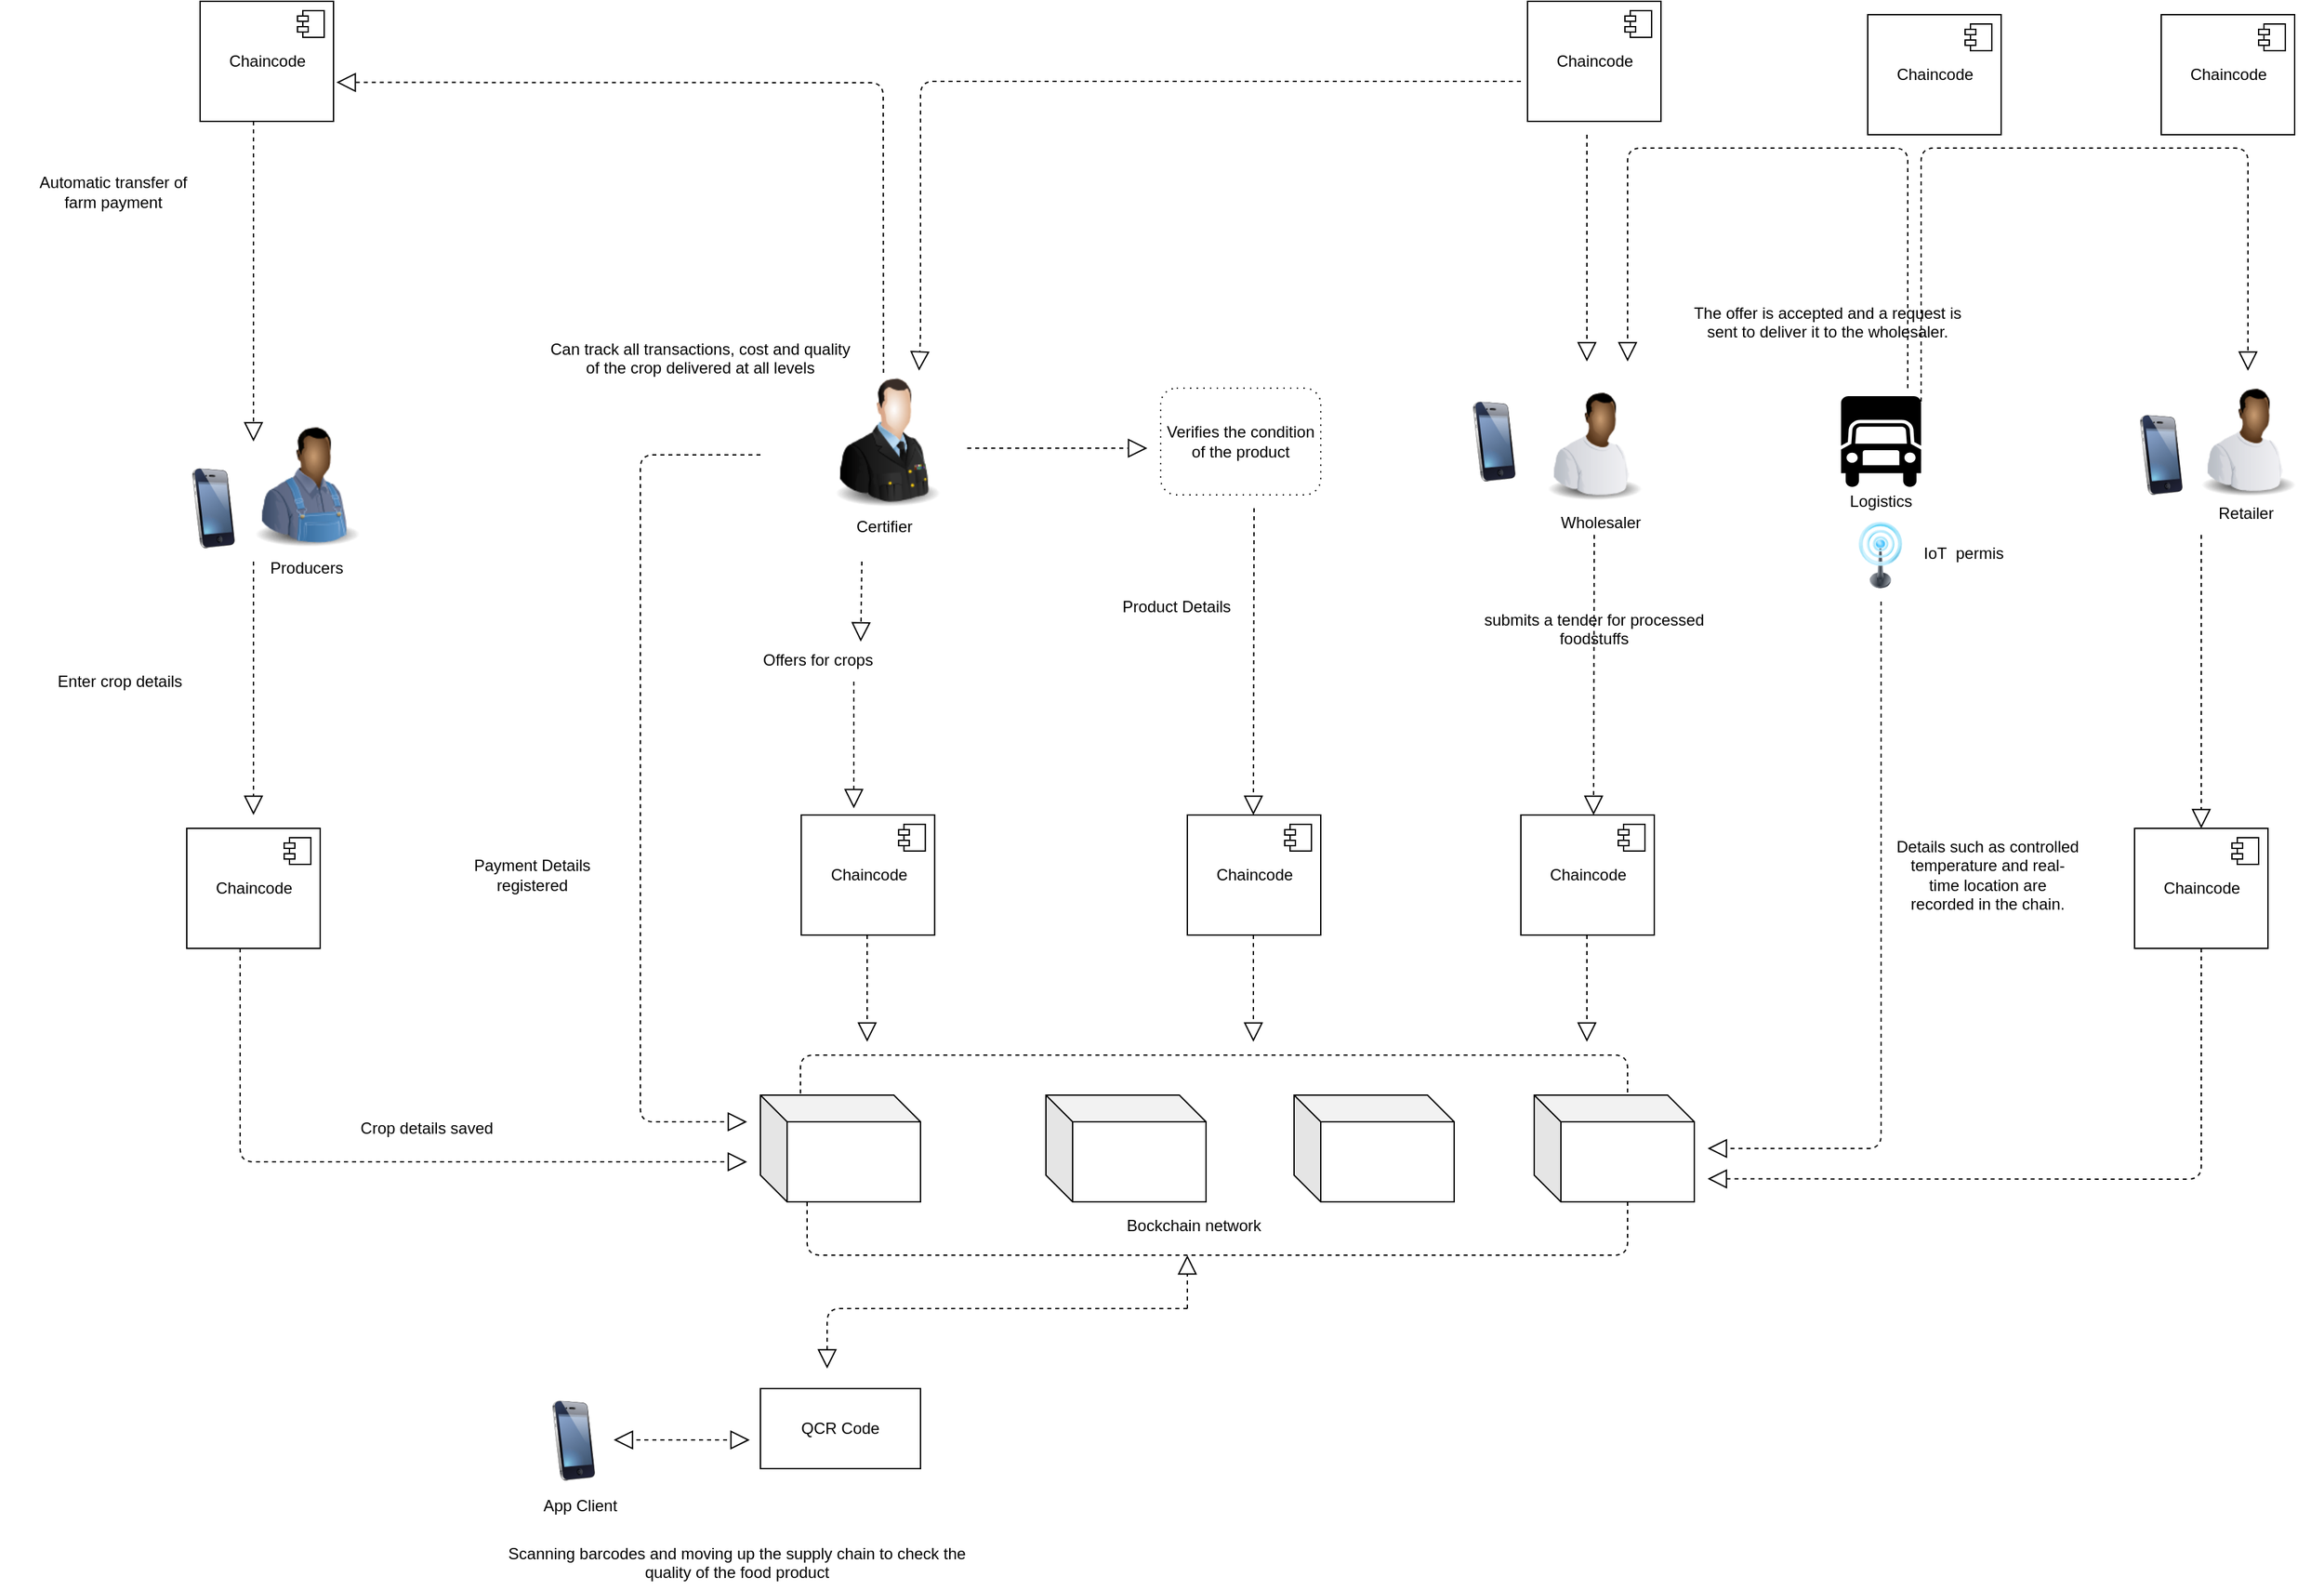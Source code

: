 <mxfile version="13.0.3" type="github">
  <diagram id="vHJE2rFWAPaihzXbD_Ew" name="Page-1">
    <mxGraphModel dx="2346" dy="689" grid="1" gridSize="10" guides="1" tooltips="1" connect="1" arrows="1" fold="1" page="1" pageScale="1" pageWidth="827" pageHeight="1169" math="0" shadow="0">
      <root>
        <mxCell id="0" />
        <mxCell id="1" parent="0" />
        <mxCell id="NUDlVZkMJnaIU51o0jNd-1" value="Chaincode" style="html=1;dropTarget=0;" parent="1" vertex="1">
          <mxGeometry x="-220" y="60" width="100" height="90" as="geometry" />
        </mxCell>
        <mxCell id="NUDlVZkMJnaIU51o0jNd-2" value="" style="shape=component;jettyWidth=8;jettyHeight=4;" parent="NUDlVZkMJnaIU51o0jNd-1" vertex="1">
          <mxGeometry x="1" width="20" height="20" relative="1" as="geometry">
            <mxPoint x="-27" y="7" as="offset" />
          </mxGeometry>
        </mxCell>
        <mxCell id="NUDlVZkMJnaIU51o0jNd-5" value="Chaincode" style="html=1;dropTarget=0;" parent="1" vertex="1">
          <mxGeometry x="-230" y="680" width="100" height="90" as="geometry" />
        </mxCell>
        <mxCell id="NUDlVZkMJnaIU51o0jNd-6" value="" style="shape=component;jettyWidth=8;jettyHeight=4;" parent="NUDlVZkMJnaIU51o0jNd-5" vertex="1">
          <mxGeometry x="1" width="20" height="20" relative="1" as="geometry">
            <mxPoint x="-27" y="7" as="offset" />
          </mxGeometry>
        </mxCell>
        <mxCell id="NUDlVZkMJnaIU51o0jNd-7" value="" style="image;html=1;labelBackgroundColor=#ffffff;image=img/lib/clip_art/people/Farmer_Man_Black_128x128.png" parent="1" vertex="1">
          <mxGeometry x="-190" y="360" width="100" height="120" as="geometry" />
        </mxCell>
        <mxCell id="NUDlVZkMJnaIU51o0jNd-8" value="" style="image;html=1;labelBackgroundColor=#ffffff;image=img/lib/clip_art/telecommunication/iPhone_128x128.png" parent="1" vertex="1">
          <mxGeometry x="-240" y="410" width="60" height="60" as="geometry" />
        </mxCell>
        <mxCell id="NUDlVZkMJnaIU51o0jNd-9" value="Chaincode" style="html=1;dropTarget=0;" parent="1" vertex="1">
          <mxGeometry x="230.6" y="670" width="100" height="90" as="geometry" />
        </mxCell>
        <mxCell id="NUDlVZkMJnaIU51o0jNd-10" value="" style="shape=component;jettyWidth=8;jettyHeight=4;" parent="NUDlVZkMJnaIU51o0jNd-9" vertex="1">
          <mxGeometry x="1" width="20" height="20" relative="1" as="geometry">
            <mxPoint x="-27" y="7" as="offset" />
          </mxGeometry>
        </mxCell>
        <mxCell id="NUDlVZkMJnaIU51o0jNd-11" value="Chaincode" style="html=1;dropTarget=0;" parent="1" vertex="1">
          <mxGeometry x="520" y="670" width="100" height="90" as="geometry" />
        </mxCell>
        <mxCell id="NUDlVZkMJnaIU51o0jNd-12" value="" style="shape=component;jettyWidth=8;jettyHeight=4;" parent="NUDlVZkMJnaIU51o0jNd-11" vertex="1">
          <mxGeometry x="1" width="20" height="20" relative="1" as="geometry">
            <mxPoint x="-27" y="7" as="offset" />
          </mxGeometry>
        </mxCell>
        <mxCell id="NUDlVZkMJnaIU51o0jNd-13" value="" style="endArrow=block;dashed=1;endFill=0;endSize=12;html=1;entryX=1.022;entryY=0.675;entryDx=0;entryDy=0;entryPerimeter=0;exitX=0.596;exitY=-0.013;exitDx=0;exitDy=0;exitPerimeter=0;" parent="1" target="NUDlVZkMJnaIU51o0jNd-1" edge="1">
          <mxGeometry width="160" relative="1" as="geometry">
            <mxPoint x="292.235" y="338.557" as="sourcePoint" />
            <mxPoint x="180" y="120" as="targetPoint" />
            <Array as="points">
              <mxPoint x="292" y="121" />
            </Array>
          </mxGeometry>
        </mxCell>
        <mxCell id="NUDlVZkMJnaIU51o0jNd-14" value="" style="endArrow=block;dashed=1;endFill=0;endSize=12;html=1;entryX=0.1;entryY=0.25;entryDx=0;entryDy=0;entryPerimeter=0;" parent="1" target="NUDlVZkMJnaIU51o0jNd-7" edge="1">
          <mxGeometry width="160" relative="1" as="geometry">
            <mxPoint x="-180" y="150" as="sourcePoint" />
            <mxPoint x="-20" y="150" as="targetPoint" />
          </mxGeometry>
        </mxCell>
        <mxCell id="NUDlVZkMJnaIU51o0jNd-15" value="" style="endArrow=block;dashed=1;endFill=0;endSize=12;html=1;entryX=0.1;entryY=0.25;entryDx=0;entryDy=0;entryPerimeter=0;" parent="1" edge="1">
          <mxGeometry width="160" relative="1" as="geometry">
            <mxPoint x="-180" y="480" as="sourcePoint" />
            <mxPoint x="-180" y="670" as="targetPoint" />
          </mxGeometry>
        </mxCell>
        <mxCell id="NUDlVZkMJnaIU51o0jNd-18" value="" style="shape=cube;whiteSpace=wrap;html=1;boundedLbl=1;backgroundOutline=1;darkOpacity=0.05;darkOpacity2=0.1;" parent="1" vertex="1">
          <mxGeometry x="200" y="880" width="120" height="80" as="geometry" />
        </mxCell>
        <mxCell id="NUDlVZkMJnaIU51o0jNd-19" value="" style="shape=cube;whiteSpace=wrap;html=1;boundedLbl=1;backgroundOutline=1;darkOpacity=0.05;darkOpacity2=0.1;" parent="1" vertex="1">
          <mxGeometry x="414" y="880" width="120" height="80" as="geometry" />
        </mxCell>
        <mxCell id="NUDlVZkMJnaIU51o0jNd-20" value="" style="shape=cube;whiteSpace=wrap;html=1;boundedLbl=1;backgroundOutline=1;darkOpacity=0.05;darkOpacity2=0.1;" parent="1" vertex="1">
          <mxGeometry x="600" y="880" width="120" height="80" as="geometry" />
        </mxCell>
        <mxCell id="NUDlVZkMJnaIU51o0jNd-21" value="" style="shape=cube;whiteSpace=wrap;html=1;boundedLbl=1;backgroundOutline=1;darkOpacity=0.05;darkOpacity2=0.1;" parent="1" vertex="1">
          <mxGeometry x="780" y="880" width="120" height="80" as="geometry" />
        </mxCell>
        <mxCell id="NUDlVZkMJnaIU51o0jNd-22" value="" style="endArrow=block;dashed=1;endFill=0;endSize=12;html=1;fontStyle=1" parent="1" edge="1">
          <mxGeometry width="160" relative="1" as="geometry">
            <mxPoint x="355" y="395" as="sourcePoint" />
            <mxPoint x="490" y="395" as="targetPoint" />
          </mxGeometry>
        </mxCell>
        <mxCell id="NUDlVZkMJnaIU51o0jNd-23" value="&lt;span style=&quot;font-size: 12px&quot;&gt;Verifies the condition of the product&lt;/span&gt;" style="shape=ext;rounded=1;html=1;whiteSpace=wrap;dashed=1;dashPattern=1 4;" parent="1" vertex="1">
          <mxGeometry x="500" y="350" width="120" height="80" as="geometry" />
        </mxCell>
        <mxCell id="NUDlVZkMJnaIU51o0jNd-25" value="" style="endArrow=block;dashed=1;endFill=0;endSize=12;html=1;fontStyle=1" parent="1" edge="1">
          <mxGeometry width="160" relative="1" as="geometry">
            <mxPoint x="200" y="400" as="sourcePoint" />
            <mxPoint x="190" y="900" as="targetPoint" />
            <Array as="points">
              <mxPoint x="110" y="400" />
              <mxPoint x="110" y="900" />
            </Array>
          </mxGeometry>
        </mxCell>
        <mxCell id="NUDlVZkMJnaIU51o0jNd-26" value="" style="endArrow=block;dashed=1;endFill=0;endSize=12;html=1;fontStyle=1" parent="1" edge="1">
          <mxGeometry width="160" relative="1" as="geometry">
            <mxPoint x="280" y="760" as="sourcePoint" />
            <mxPoint x="280" y="840" as="targetPoint" />
          </mxGeometry>
        </mxCell>
        <mxCell id="NUDlVZkMJnaIU51o0jNd-27" value="" style="endArrow=block;dashed=1;endFill=0;endSize=12;html=1;fontStyle=1" parent="1" edge="1">
          <mxGeometry width="160" relative="1" as="geometry">
            <mxPoint x="569.5" y="760" as="sourcePoint" />
            <mxPoint x="569.5" y="840" as="targetPoint" />
          </mxGeometry>
        </mxCell>
        <mxCell id="NUDlVZkMJnaIU51o0jNd-28" value="" style="endArrow=block;dashed=1;endFill=0;endSize=12;html=1;fontStyle=1" parent="1" edge="1">
          <mxGeometry width="160" relative="1" as="geometry">
            <mxPoint x="-190" y="770" as="sourcePoint" />
            <mxPoint x="190" y="930" as="targetPoint" />
            <Array as="points">
              <mxPoint x="-190" y="930" />
            </Array>
          </mxGeometry>
        </mxCell>
        <mxCell id="NUDlVZkMJnaIU51o0jNd-29" value="" style="endArrow=none;dashed=1;html=1;exitX=0;exitY=0;exitDx=70;exitDy=80;exitPerimeter=0;entryX=0.333;entryY=1;entryDx=0;entryDy=0;entryPerimeter=0;" parent="1" source="NUDlVZkMJnaIU51o0jNd-21" edge="1">
          <mxGeometry width="50" height="50" relative="1" as="geometry">
            <mxPoint x="775" y="960" as="sourcePoint" />
            <mxPoint x="234.96" y="960" as="targetPoint" />
            <Array as="points">
              <mxPoint x="850" y="1000" />
              <mxPoint x="235" y="1000" />
            </Array>
          </mxGeometry>
        </mxCell>
        <mxCell id="NUDlVZkMJnaIU51o0jNd-30" value="" style="endArrow=none;dashed=1;html=1;exitX=0.583;exitY=-0.025;exitDx=0;exitDy=0;exitPerimeter=0;" parent="1" source="NUDlVZkMJnaIU51o0jNd-21" edge="1">
          <mxGeometry width="50" height="50" relative="1" as="geometry">
            <mxPoint x="780" y="870" as="sourcePoint" />
            <mxPoint x="230" y="880" as="targetPoint" />
            <Array as="points">
              <mxPoint x="850" y="850" />
              <mxPoint x="230" y="850" />
            </Array>
          </mxGeometry>
        </mxCell>
        <mxCell id="NUDlVZkMJnaIU51o0jNd-31" value="" style="endArrow=block;dashed=1;endFill=0;endSize=12;html=1;fontStyle=1" parent="1" edge="1">
          <mxGeometry width="160" relative="1" as="geometry">
            <mxPoint x="520" y="1040" as="sourcePoint" />
            <mxPoint x="520" y="1000" as="targetPoint" />
          </mxGeometry>
        </mxCell>
        <mxCell id="NUDlVZkMJnaIU51o0jNd-34" value="" style="image;html=1;labelBackgroundColor=#ffffff;image=img/lib/clip_art/telecommunication/iPhone_128x128.png" parent="1" vertex="1">
          <mxGeometry x="30" y="1109" width="60" height="60" as="geometry" />
        </mxCell>
        <mxCell id="NUDlVZkMJnaIU51o0jNd-35" value="" style="endArrow=block;dashed=1;endFill=0;endSize=12;html=1;entryX=0.5;entryY=0;entryDx=0;entryDy=0;" parent="1" edge="1">
          <mxGeometry width="160" relative="1" as="geometry">
            <mxPoint x="520" y="1040" as="sourcePoint" />
            <mxPoint x="250" y="1085" as="targetPoint" />
            <Array as="points">
              <mxPoint x="250" y="1040" />
            </Array>
          </mxGeometry>
        </mxCell>
        <mxCell id="NUDlVZkMJnaIU51o0jNd-36" value="" style="endArrow=block;dashed=1;endFill=0;endSize=12;html=1;fontStyle=1" parent="1" edge="1">
          <mxGeometry width="160" relative="1" as="geometry">
            <mxPoint x="140" y="1138.5" as="sourcePoint" />
            <mxPoint x="90" y="1138.5" as="targetPoint" />
          </mxGeometry>
        </mxCell>
        <mxCell id="NUDlVZkMJnaIU51o0jNd-37" value="" style="endArrow=block;dashed=1;endFill=0;endSize=12;html=1;fontStyle=1" parent="1" edge="1">
          <mxGeometry width="160" relative="1" as="geometry">
            <mxPoint x="142" y="1138.5" as="sourcePoint" />
            <mxPoint x="192" y="1138.5" as="targetPoint" />
          </mxGeometry>
        </mxCell>
        <mxCell id="NUDlVZkMJnaIU51o0jNd-38" value="App Client" style="text;html=1;strokeColor=none;fillColor=none;align=center;verticalAlign=middle;whiteSpace=wrap;rounded=0;" parent="1" vertex="1">
          <mxGeometry x="30" y="1175" width="70" height="25" as="geometry" />
        </mxCell>
        <mxCell id="NUDlVZkMJnaIU51o0jNd-39" value="Bockchain network" style="text;html=1;strokeColor=none;fillColor=none;align=center;verticalAlign=middle;whiteSpace=wrap;rounded=0;" parent="1" vertex="1">
          <mxGeometry x="450" y="965" width="150" height="25" as="geometry" />
        </mxCell>
        <mxCell id="NUDlVZkMJnaIU51o0jNd-40" value="&lt;div&gt;&lt;span style=&quot;font-size: 12px&quot;&gt;Automatic transfer of&lt;/span&gt;&lt;/div&gt;&lt;div&gt;&lt;span style=&quot;font-size: 12px&quot;&gt;farm payment&lt;/span&gt;&lt;/div&gt;" style="text;html=1;strokeColor=none;fillColor=none;align=center;verticalAlign=middle;whiteSpace=wrap;rounded=0;" parent="1" vertex="1">
          <mxGeometry x="-360" y="190" width="150" height="25" as="geometry" />
        </mxCell>
        <mxCell id="NUDlVZkMJnaIU51o0jNd-43" value="&lt;div&gt;Producers&lt;/div&gt;" style="text;html=1;strokeColor=none;fillColor=none;align=center;verticalAlign=middle;whiteSpace=wrap;rounded=0;" parent="1" vertex="1">
          <mxGeometry x="-230" y="470" width="180" height="30" as="geometry" />
        </mxCell>
        <mxCell id="NUDlVZkMJnaIU51o0jNd-44" value="&lt;div&gt;Enter crop details&lt;/div&gt;" style="text;html=1;strokeColor=none;fillColor=none;align=center;verticalAlign=middle;whiteSpace=wrap;rounded=0;" parent="1" vertex="1">
          <mxGeometry x="-370" y="555" width="180" height="30" as="geometry" />
        </mxCell>
        <mxCell id="NUDlVZkMJnaIU51o0jNd-47" value="&lt;div&gt;Crop details saved&lt;/div&gt;" style="text;html=1;strokeColor=none;fillColor=none;align=center;verticalAlign=middle;whiteSpace=wrap;rounded=0;" parent="1" vertex="1">
          <mxGeometry x="-150" y="890" width="200" height="30" as="geometry" />
        </mxCell>
        <mxCell id="NUDlVZkMJnaIU51o0jNd-48" value="&lt;div&gt;&lt;span style=&quot;font-size: 12px&quot;&gt;Payment Details&lt;/span&gt;&lt;/div&gt;&lt;div&gt;&lt;span style=&quot;font-size: 12px&quot;&gt;registered&lt;/span&gt;&lt;/div&gt;" style="text;html=1;strokeColor=none;fillColor=none;align=center;verticalAlign=middle;whiteSpace=wrap;rounded=0;" parent="1" vertex="1">
          <mxGeometry x="-61" y="700" width="180" height="30" as="geometry" />
        </mxCell>
        <mxCell id="NUDlVZkMJnaIU51o0jNd-52" value="" style="endArrow=block;dashed=1;endFill=0;endSize=12;html=1;fontStyle=1" parent="1" edge="1">
          <mxGeometry width="160" relative="1" as="geometry">
            <mxPoint x="270" y="570" as="sourcePoint" />
            <mxPoint x="270" y="665" as="targetPoint" />
          </mxGeometry>
        </mxCell>
        <mxCell id="NUDlVZkMJnaIU51o0jNd-53" value="" style="endArrow=block;dashed=1;endFill=0;endSize=12;html=1;fontStyle=1" parent="1" edge="1">
          <mxGeometry width="160" relative="1" as="geometry">
            <mxPoint x="570" y="440" as="sourcePoint" />
            <mxPoint x="569.5" y="670" as="targetPoint" />
          </mxGeometry>
        </mxCell>
        <mxCell id="NUDlVZkMJnaIU51o0jNd-54" value="Product Details" style="text;whiteSpace=wrap;html=1;align=center;" parent="1" vertex="1">
          <mxGeometry x="424" y="500" width="176" height="30" as="geometry" />
        </mxCell>
        <mxCell id="NUDlVZkMJnaIU51o0jNd-56" value="Offers for crops" style="text;whiteSpace=wrap;html=1;" parent="1" vertex="1">
          <mxGeometry x="200" y="540" width="150" height="30" as="geometry" />
        </mxCell>
        <mxCell id="NUDlVZkMJnaIU51o0jNd-57" value="" style="endArrow=block;dashed=1;endFill=0;endSize=12;html=1;fontStyle=1;" parent="1" target="NUDlVZkMJnaIU51o0jNd-56" edge="1">
          <mxGeometry width="160" relative="1" as="geometry">
            <mxPoint x="276" y="480" as="sourcePoint" />
            <mxPoint x="270" y="665" as="targetPoint" />
          </mxGeometry>
        </mxCell>
        <mxCell id="NUDlVZkMJnaIU51o0jNd-60" value="" style="endArrow=block;dashed=1;endFill=0;endSize=12;html=1;entryX=0.816;entryY=-0.028;entryDx=0;entryDy=0;entryPerimeter=0;" parent="1" edge="1">
          <mxGeometry width="160" relative="1" as="geometry">
            <mxPoint x="770" y="120" as="sourcePoint" />
            <mxPoint x="318.899" y="336.892" as="targetPoint" />
            <Array as="points">
              <mxPoint x="320" y="120" />
              <mxPoint x="320" y="310" />
            </Array>
          </mxGeometry>
        </mxCell>
        <mxCell id="NUDlVZkMJnaIU51o0jNd-62" value="Scanning barcodes and moving up the supply chain to check the quality of the food product" style="text;whiteSpace=wrap;html=1;align=center;" parent="1" vertex="1">
          <mxGeometry x="10" y="1210" width="345" height="40" as="geometry" />
        </mxCell>
        <mxCell id="NUDlVZkMJnaIU51o0jNd-63" value="Chaincode" style="html=1;dropTarget=0;" parent="1" vertex="1">
          <mxGeometry x="775" y="60" width="100" height="90" as="geometry" />
        </mxCell>
        <mxCell id="NUDlVZkMJnaIU51o0jNd-64" value="" style="shape=component;jettyWidth=8;jettyHeight=4;" parent="NUDlVZkMJnaIU51o0jNd-63" vertex="1">
          <mxGeometry x="1" width="20" height="20" relative="1" as="geometry">
            <mxPoint x="-27" y="7" as="offset" />
          </mxGeometry>
        </mxCell>
        <mxCell id="NUDlVZkMJnaIU51o0jNd-65" value="" style="endArrow=block;dashed=1;endFill=0;endSize=12;html=1;fontStyle=1" parent="1" edge="1">
          <mxGeometry width="160" relative="1" as="geometry">
            <mxPoint x="819.5" y="160" as="sourcePoint" />
            <mxPoint x="819.5" y="330" as="targetPoint" />
          </mxGeometry>
        </mxCell>
        <mxCell id="NUDlVZkMJnaIU51o0jNd-66" value="&lt;span style=&quot;font-family: monospace ; font-size: 0px&quot;&gt;%3CmxGraphModel%3E%3Croot%3E%3CmxCell%20id%3D%220%22%2F%3E%3CmxCell%20id%3D%221%22%20parent%3D%220%22%2F%3E%3CmxCell%20id%3D%222%22%20value%3D%22%22%20style%3D%22endArrow%3Dblock%3Bdashed%3D1%3BendFill%3D0%3BendSize%3D12%3Bhtml%3D1%3BfontStyle%3D1%22%20edge%3D%221%22%20parent%3D%221%22%3E%3CmxGeometry%20width%3D%22160%22%20relative%3D%221%22%20as%3D%22geometry%22%3E%3CmxPoint%20x%3D%221040%22%20y%3D%22464.5%22%20as%3D%22sourcePoint%22%2F%3E%3CmxPoint%20x%3D%22910%22%20y%3D%22920%22%20as%3D%22targetPoint%22%2F%3E%3CArray%20as%3D%22points%22%3E%3CmxPoint%20x%3D%221040%22%20y%3D%22920%22%2F%3E%3C%2FArray%3E%3C%2FmxGeometry%3E%3C%2FmxCell%3E%3C%2Froot%3E%3C%2FmxGraphModel%3E&lt;/span&gt;" style="image;html=1;labelBackgroundColor=#ffffff;image=img/lib/clip_art/people/Worker_Black_128x128.png" parent="1" vertex="1">
          <mxGeometry x="780" y="340" width="90" height="100" as="geometry" />
        </mxCell>
        <mxCell id="NUDlVZkMJnaIU51o0jNd-67" value="" style="image;html=1;labelBackgroundColor=#ffffff;image=img/lib/clip_art/telecommunication/iPhone_128x128.png" parent="1" vertex="1">
          <mxGeometry x="720" y="360" width="60" height="60" as="geometry" />
        </mxCell>
        <mxCell id="NUDlVZkMJnaIU51o0jNd-68" value="Chaincode" style="html=1;dropTarget=0;" parent="1" vertex="1">
          <mxGeometry x="770" y="670" width="100" height="90" as="geometry" />
        </mxCell>
        <mxCell id="NUDlVZkMJnaIU51o0jNd-69" value="" style="shape=component;jettyWidth=8;jettyHeight=4;" parent="NUDlVZkMJnaIU51o0jNd-68" vertex="1">
          <mxGeometry x="1" width="20" height="20" relative="1" as="geometry">
            <mxPoint x="-27" y="7" as="offset" />
          </mxGeometry>
        </mxCell>
        <mxCell id="NUDlVZkMJnaIU51o0jNd-73" value="" style="image;html=1;labelBackgroundColor=#ffffff;image=img/lib/clip_art/telecommunication/Signal_tower_on_128x128.png" parent="1" vertex="1">
          <mxGeometry x="1004.5" y="450" width="70" height="50" as="geometry" />
        </mxCell>
        <mxCell id="NUDlVZkMJnaIU51o0jNd-74" value="&lt;div&gt;Logistics&lt;/div&gt;" style="text;html=1;strokeColor=none;fillColor=none;align=center;verticalAlign=middle;whiteSpace=wrap;rounded=0;" parent="1" vertex="1">
          <mxGeometry x="950" y="420" width="180" height="30" as="geometry" />
        </mxCell>
        <mxCell id="NUDlVZkMJnaIU51o0jNd-75" value="" style="endArrow=block;dashed=1;endFill=0;endSize=12;html=1;fontStyle=1" parent="1" edge="1">
          <mxGeometry width="160" relative="1" as="geometry">
            <mxPoint x="825" y="460" as="sourcePoint" />
            <mxPoint x="824.5" y="670" as="targetPoint" />
          </mxGeometry>
        </mxCell>
        <mxCell id="NUDlVZkMJnaIU51o0jNd-76" value="" style="endArrow=block;dashed=1;endFill=0;endSize=12;html=1;fontStyle=1" parent="1" edge="1">
          <mxGeometry width="160" relative="1" as="geometry">
            <mxPoint x="819.5" y="760" as="sourcePoint" />
            <mxPoint x="819.5" y="840" as="targetPoint" />
          </mxGeometry>
        </mxCell>
        <mxCell id="NUDlVZkMJnaIU51o0jNd-83" value="Wholesaler" style="text;whiteSpace=wrap;html=1;" parent="1" vertex="1">
          <mxGeometry x="798" y="437" width="80" height="30" as="geometry" />
        </mxCell>
        <mxCell id="NUDlVZkMJnaIU51o0jNd-84" value="submits a tender for processed foodstuffs" style="text;whiteSpace=wrap;html=1;align=center;" parent="1" vertex="1">
          <mxGeometry x="735" y="510" width="180" height="30" as="geometry" />
        </mxCell>
        <mxCell id="NUDlVZkMJnaIU51o0jNd-85" value="The offer is accepted and a request is sent to deliver it to the wholesaler." style="text;whiteSpace=wrap;html=1;align=center;" parent="1" vertex="1">
          <mxGeometry x="890" y="280" width="220" height="30" as="geometry" />
        </mxCell>
        <mxCell id="NUDlVZkMJnaIU51o0jNd-88" value="" style="shape=mxgraph.signs.transportation.truck_6;html=1;pointerEvents=1;fillColor=#000000;strokeColor=none;verticalLabelPosition=bottom;verticalAlign=top;align=center;" parent="1" vertex="1">
          <mxGeometry x="1010" y="356" width="60" height="68" as="geometry" />
        </mxCell>
        <mxCell id="NUDlVZkMJnaIU51o0jNd-91" value="" style="endArrow=block;dashed=1;endFill=0;endSize=12;html=1;fontStyle=1" parent="1" edge="1">
          <mxGeometry width="160" relative="1" as="geometry">
            <mxPoint x="1040" y="510" as="sourcePoint" />
            <mxPoint x="910" y="920" as="targetPoint" />
            <Array as="points">
              <mxPoint x="1040" y="920" />
            </Array>
          </mxGeometry>
        </mxCell>
        <mxCell id="NUDlVZkMJnaIU51o0jNd-93" value="Details such as controlled temperature and real-time location are recorded in the chain." style="text;whiteSpace=wrap;html=1;align=center;" parent="1" vertex="1">
          <mxGeometry x="1050" y="680" width="140" height="40" as="geometry" />
        </mxCell>
        <mxCell id="NUDlVZkMJnaIU51o0jNd-97" value="IoT&amp;nbsp; permis" style="text;whiteSpace=wrap;html=1;" parent="1" vertex="1">
          <mxGeometry x="1070" y="460" width="100" height="30" as="geometry" />
        </mxCell>
        <mxCell id="NUDlVZkMJnaIU51o0jNd-99" value="" style="endArrow=block;dashed=1;endFill=0;endSize=12;html=1;fontStyle=1" parent="1" source="NUDlVZkMJnaIU51o0jNd-102" edge="1">
          <mxGeometry width="160" relative="1" as="geometry">
            <mxPoint x="1280" y="460" as="sourcePoint" />
            <mxPoint x="910" y="942.75" as="targetPoint" />
            <Array as="points">
              <mxPoint x="1280" y="943" />
            </Array>
          </mxGeometry>
        </mxCell>
        <mxCell id="NUDlVZkMJnaIU51o0jNd-100" value="&lt;span style=&quot;font-family: monospace ; font-size: 0px&quot;&gt;%3CmxGraphModel%3E%3Croot%3E%3CmxCell%20id%3D%220%22%2F%3E%3CmxCell%20id%3D%221%22%20parent%3D%220%22%2F%3E%3CmxCell%20id%3D%222%22%20value%3D%22%22%20style%3D%22endArrow%3Dblock%3Bdashed%3D1%3BendFill%3D0%3BendSize%3D12%3Bhtml%3D1%3BfontStyle%3D1%22%20edge%3D%221%22%20parent%3D%221%22%3E%3CmxGeometry%20width%3D%22160%22%20relative%3D%221%22%20as%3D%22geometry%22%3E%3CmxPoint%20x%3D%221040%22%20y%3D%22464.5%22%20as%3D%22sourcePoint%22%2F%3E%3CmxPoint%20x%3D%22910%22%20y%3D%22920%22%20as%3D%22targetPoint%22%2F%3E%3CArray%20as%3D%22points%22%3E%3CmxPoint%20x%3D%221040%22%20y%3D%22920%22%2F%3E%3C%2FArray%3E%3C%2FmxGeometry%3E%3C%2FmxCell%3E%3C%2Froot%3E%3C%2FmxGraphModel%3E&lt;/span&gt;" style="image;html=1;labelBackgroundColor=#ffffff;image=img/lib/clip_art/people/Worker_Black_128x128.png" parent="1" vertex="1">
          <mxGeometry x="1270" y="337" width="90" height="100" as="geometry" />
        </mxCell>
        <mxCell id="NUDlVZkMJnaIU51o0jNd-101" value="" style="image;html=1;labelBackgroundColor=#ffffff;image=img/lib/clip_art/telecommunication/iPhone_128x128.png" parent="1" vertex="1">
          <mxGeometry x="1220" y="370" width="60" height="60" as="geometry" />
        </mxCell>
        <mxCell id="NUDlVZkMJnaIU51o0jNd-102" value="Chaincode" style="html=1;dropTarget=0;" parent="1" vertex="1">
          <mxGeometry x="1230" y="680" width="100" height="90" as="geometry" />
        </mxCell>
        <mxCell id="NUDlVZkMJnaIU51o0jNd-103" value="" style="shape=component;jettyWidth=8;jettyHeight=4;" parent="NUDlVZkMJnaIU51o0jNd-102" vertex="1">
          <mxGeometry x="1" width="20" height="20" relative="1" as="geometry">
            <mxPoint x="-27" y="7" as="offset" />
          </mxGeometry>
        </mxCell>
        <mxCell id="NUDlVZkMJnaIU51o0jNd-104" value="" style="endArrow=block;dashed=1;endFill=0;endSize=12;html=1;fontStyle=1" parent="1" target="NUDlVZkMJnaIU51o0jNd-102" edge="1">
          <mxGeometry width="160" relative="1" as="geometry">
            <mxPoint x="1280" y="460" as="sourcePoint" />
            <mxPoint x="910" y="942.75" as="targetPoint" />
            <Array as="points" />
          </mxGeometry>
        </mxCell>
        <mxCell id="NUDlVZkMJnaIU51o0jNd-105" value="&lt;span style=&quot;font-size: 12px&quot;&gt;Retailer&lt;/span&gt;" style="text;whiteSpace=wrap;html=1;" parent="1" vertex="1">
          <mxGeometry x="1291" y="430" width="80" height="30" as="geometry" />
        </mxCell>
        <mxCell id="NUDlVZkMJnaIU51o0jNd-106" value="Chaincode" style="html=1;dropTarget=0;" parent="1" vertex="1">
          <mxGeometry x="1250" y="70" width="100" height="90" as="geometry" />
        </mxCell>
        <mxCell id="NUDlVZkMJnaIU51o0jNd-107" value="" style="shape=component;jettyWidth=8;jettyHeight=4;" parent="NUDlVZkMJnaIU51o0jNd-106" vertex="1">
          <mxGeometry x="1" width="20" height="20" relative="1" as="geometry">
            <mxPoint x="-27" y="7" as="offset" />
          </mxGeometry>
        </mxCell>
        <mxCell id="NUDlVZkMJnaIU51o0jNd-109" value="" style="endArrow=block;dashed=1;endFill=0;endSize=12;html=1;fontStyle=1;" parent="1" edge="1">
          <mxGeometry width="160" relative="1" as="geometry">
            <mxPoint x="1060" y="350" as="sourcePoint" />
            <mxPoint x="850" y="330" as="targetPoint" />
            <Array as="points">
              <mxPoint x="1060" y="170" />
              <mxPoint x="850" y="170" />
            </Array>
          </mxGeometry>
        </mxCell>
        <mxCell id="oLR_UPdLuPLqKAQMb82z-1" value="" style="image;html=1;labelBackgroundColor=#ffffff;image=img/lib/clip_art/people/Military_Officer_128x128.png" vertex="1" parent="1">
          <mxGeometry x="240" y="340" width="110" height="100" as="geometry" />
        </mxCell>
        <mxCell id="oLR_UPdLuPLqKAQMb82z-2" value="Certifier" style="text;whiteSpace=wrap;html=1;" vertex="1" parent="1">
          <mxGeometry x="270" y="440" width="170" height="30" as="geometry" />
        </mxCell>
        <mxCell id="oLR_UPdLuPLqKAQMb82z-3" value="Can track all transactions, cost and quality of the crop delivered at all levels" style="text;whiteSpace=wrap;html=1;align=center;" vertex="1" parent="1">
          <mxGeometry x="40" y="307" width="230" height="30" as="geometry" />
        </mxCell>
        <mxCell id="oLR_UPdLuPLqKAQMb82z-4" value="" style="rounded=0;whiteSpace=wrap;html=1;" vertex="1" parent="1">
          <mxGeometry x="200" y="1100" width="120" height="60" as="geometry" />
        </mxCell>
        <mxCell id="oLR_UPdLuPLqKAQMb82z-5" value="QCR Code" style="text;html=1;strokeColor=none;fillColor=none;align=center;verticalAlign=middle;whiteSpace=wrap;rounded=0;" vertex="1" parent="1">
          <mxGeometry x="220" y="1120" width="80" height="20" as="geometry" />
        </mxCell>
        <mxCell id="oLR_UPdLuPLqKAQMb82z-7" value="Chaincode" style="html=1;dropTarget=0;" vertex="1" parent="1">
          <mxGeometry x="1030" y="70" width="100" height="90" as="geometry" />
        </mxCell>
        <mxCell id="oLR_UPdLuPLqKAQMb82z-8" value="" style="shape=component;jettyWidth=8;jettyHeight=4;" vertex="1" parent="oLR_UPdLuPLqKAQMb82z-7">
          <mxGeometry x="1" width="20" height="20" relative="1" as="geometry">
            <mxPoint x="-27" y="7" as="offset" />
          </mxGeometry>
        </mxCell>
        <mxCell id="oLR_UPdLuPLqKAQMb82z-9" value="" style="endArrow=block;dashed=1;endFill=0;endSize=12;html=1;fontStyle=1;entryX=0.5;entryY=0;entryDx=0;entryDy=0;" edge="1" parent="1" target="NUDlVZkMJnaIU51o0jNd-100">
          <mxGeometry width="160" relative="1" as="geometry">
            <mxPoint x="1070" y="360" as="sourcePoint" />
            <mxPoint x="860" y="340" as="targetPoint" />
            <Array as="points">
              <mxPoint x="1070" y="170" />
              <mxPoint x="1315" y="170" />
            </Array>
          </mxGeometry>
        </mxCell>
      </root>
    </mxGraphModel>
  </diagram>
</mxfile>
